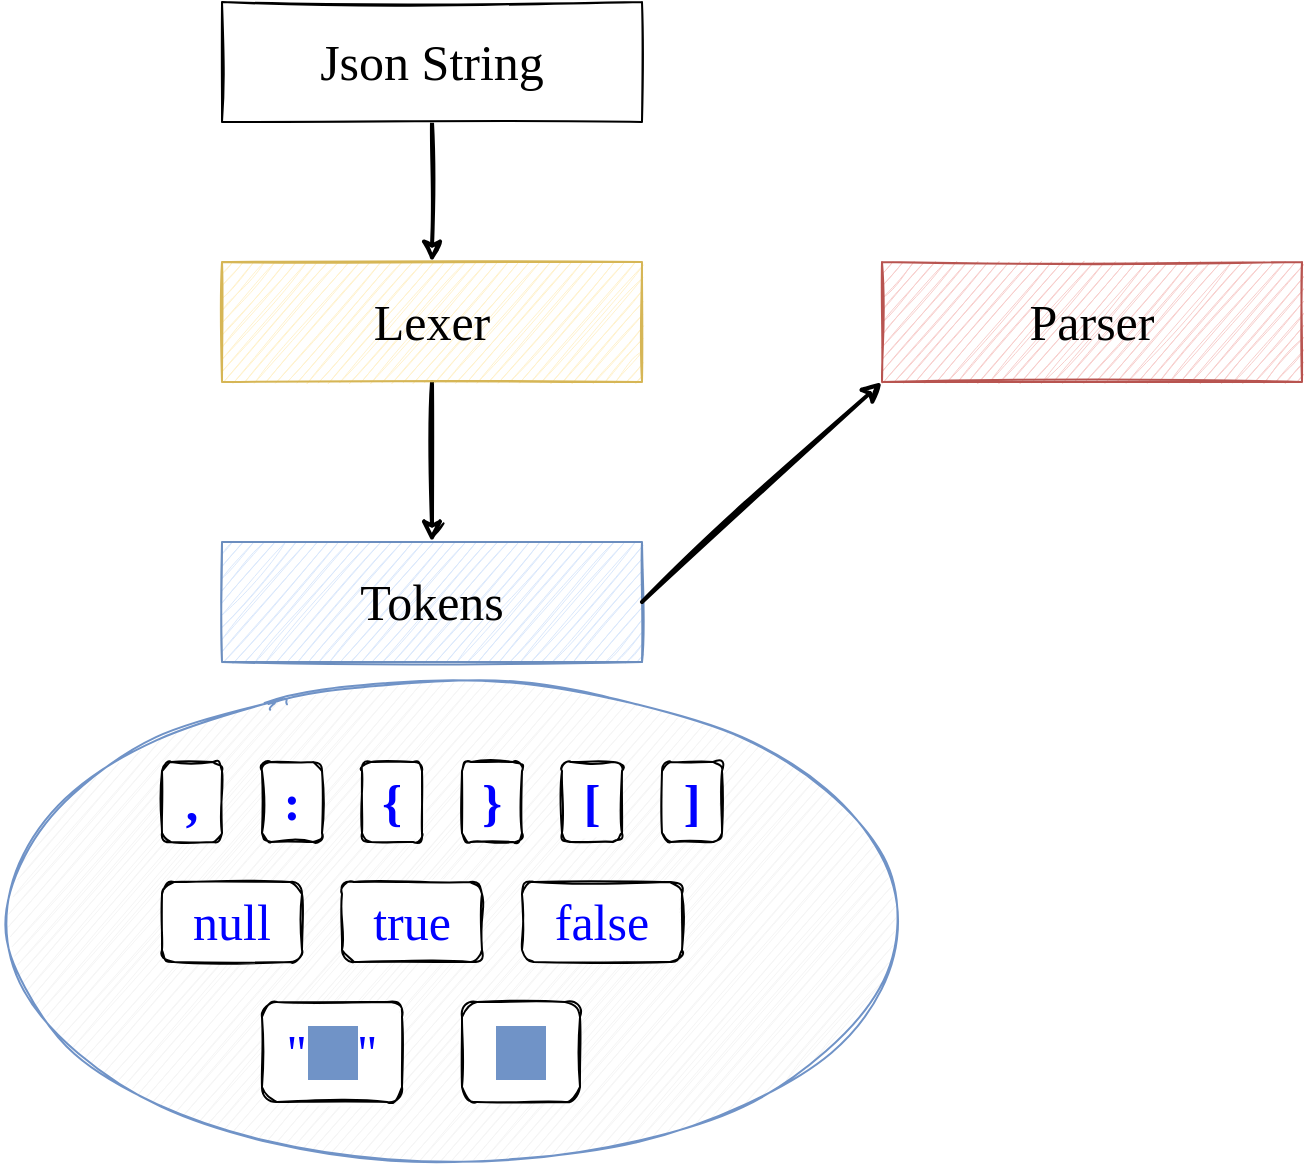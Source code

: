 <mxfile version="20.6.0" type="device"><diagram id="NZmmdVNvwKgP-DweahFg" name="Page-1"><mxGraphModel dx="786" dy="399" grid="1" gridSize="10" guides="1" tooltips="1" connect="1" arrows="1" fold="1" page="1" pageScale="1" pageWidth="850" pageHeight="1100" math="0" shadow="0"><root><mxCell id="0"/><mxCell id="1" parent="0"/><mxCell id="5gC6-rpcaSXXImTGyzOx-21" style="edgeStyle=orthogonalEdgeStyle;rounded=0;orthogonalLoop=1;jettySize=auto;html=1;exitX=0.5;exitY=1;exitDx=0;exitDy=0;fontFamily=Comic Sans MS;fontSize=20;fontColor=#A9C4EB;sketch=1;strokeWidth=2;" edge="1" parent="1" source="5gC6-rpcaSXXImTGyzOx-1" target="5gC6-rpcaSXXImTGyzOx-2"><mxGeometry relative="1" as="geometry"/></mxCell><mxCell id="5gC6-rpcaSXXImTGyzOx-1" value="&lt;font face=&quot;Comic Sans MS&quot; style=&quot;font-size: 25px;&quot;&gt;Json String&lt;/font&gt;" style="rounded=0;whiteSpace=wrap;html=1;glass=0;sketch=1;" vertex="1" parent="1"><mxGeometry x="130" y="60" width="210" height="60" as="geometry"/></mxCell><mxCell id="5gC6-rpcaSXXImTGyzOx-22" style="edgeStyle=orthogonalEdgeStyle;rounded=0;orthogonalLoop=1;jettySize=auto;html=1;exitX=0.5;exitY=1;exitDx=0;exitDy=0;entryX=0.5;entryY=0;entryDx=0;entryDy=0;fontFamily=Comic Sans MS;fontSize=20;fontColor=#A9C4EB;sketch=1;strokeWidth=2;" edge="1" parent="1" source="5gC6-rpcaSXXImTGyzOx-2" target="5gC6-rpcaSXXImTGyzOx-3"><mxGeometry relative="1" as="geometry"/></mxCell><mxCell id="5gC6-rpcaSXXImTGyzOx-2" value="&lt;font face=&quot;Comic Sans MS&quot; style=&quot;font-size: 25px;&quot;&gt;Lexer&lt;/font&gt;" style="rounded=0;whiteSpace=wrap;html=1;glass=0;sketch=1;fillColor=#fff2cc;strokeColor=#d6b656;" vertex="1" parent="1"><mxGeometry x="130" y="190" width="210" height="60" as="geometry"/></mxCell><mxCell id="5gC6-rpcaSXXImTGyzOx-3" value="&lt;font face=&quot;Comic Sans MS&quot; style=&quot;font-size: 25px;&quot;&gt;Tokens&lt;/font&gt;" style="rounded=0;whiteSpace=wrap;html=1;glass=0;sketch=1;fillColor=#dae8fc;strokeColor=#6c8ebf;" vertex="1" parent="1"><mxGeometry x="130" y="330" width="210" height="60" as="geometry"/></mxCell><mxCell id="5gC6-rpcaSXXImTGyzOx-18" value="" style="group" vertex="1" connectable="0" parent="1"><mxGeometry x="20" y="400" width="450" height="240" as="geometry"/></mxCell><mxCell id="5gC6-rpcaSXXImTGyzOx-4" value="" style="ellipse;whiteSpace=wrap;html=1;rounded=0;glass=0;sketch=1;fontFamily=Comic Sans MS;fontSize=25;fillColor=#f5f5f5;strokeColor=#7093C7;fontColor=#333333;" vertex="1" parent="5gC6-rpcaSXXImTGyzOx-18"><mxGeometry width="450" height="240" as="geometry"/></mxCell><mxCell id="5gC6-rpcaSXXImTGyzOx-5" value="&lt;b&gt;&lt;font color=&quot;#0000ff&quot;&gt;,&lt;/font&gt;&lt;/b&gt;" style="rounded=1;whiteSpace=wrap;html=1;glass=0;sketch=1;fontFamily=Comic Sans MS;fontSize=25;" vertex="1" parent="5gC6-rpcaSXXImTGyzOx-18"><mxGeometry x="80" y="40" width="30" height="40" as="geometry"/></mxCell><mxCell id="5gC6-rpcaSXXImTGyzOx-6" value="&lt;b&gt;&lt;font color=&quot;#0000ff&quot;&gt;:&lt;/font&gt;&lt;/b&gt;&lt;span style=&quot;color: rgba(0, 0, 0, 0); font-family: monospace; font-size: 0px; text-align: start;&quot;&gt;%3CmxGraphModel%3E%3Croot%3E%3CmxCell%20id%3D%220%22%2F%3E%3CmxCell%20id%3D%221%22%20parent%3D%220%22%2F%3E%3CmxCell%20id%3D%222%22%20value%3D%22%26lt%3Bb%26gt%3B%26lt%3Bfont%20color%3D%26quot%3B%230000ff%26quot%3B%26gt%3B%2C%26lt%3B%2Ffont%26gt%3B%26lt%3B%2Fb%26gt%3B%22%20style%3D%22rounded%3D1%3BwhiteSpace%3Dwrap%3Bhtml%3D1%3Bglass%3D0%3Bsketch%3D1%3BfontFamily%3DComic%20Sans%20MS%3BfontSize%3D25%3B%22%20vertex%3D%221%22%20parent%3D%221%22%3E%3CmxGeometry%20x%3D%22110%22%20y%3D%22450%22%20width%3D%2230%22%20height%3D%2240%22%20as%3D%22geometry%22%2F%3E%3C%2FmxCell%3E%3C%2Froot%3E%3C%2FmxGraphModel%3E&lt;/span&gt;" style="rounded=1;whiteSpace=wrap;html=1;glass=0;sketch=1;fontFamily=Comic Sans MS;fontSize=25;" vertex="1" parent="5gC6-rpcaSXXImTGyzOx-18"><mxGeometry x="130" y="40" width="30" height="40" as="geometry"/></mxCell><mxCell id="5gC6-rpcaSXXImTGyzOx-7" value="&lt;font color=&quot;#0000ff&quot;&gt;&lt;b&gt;{&lt;/b&gt;&lt;/font&gt;" style="rounded=1;whiteSpace=wrap;html=1;glass=0;sketch=1;fontFamily=Comic Sans MS;fontSize=25;" vertex="1" parent="5gC6-rpcaSXXImTGyzOx-18"><mxGeometry x="180" y="40" width="30" height="40" as="geometry"/></mxCell><mxCell id="5gC6-rpcaSXXImTGyzOx-8" value="&lt;font color=&quot;#0000ff&quot;&gt;&lt;b&gt;}&lt;/b&gt;&lt;/font&gt;" style="rounded=1;whiteSpace=wrap;html=1;glass=0;sketch=1;fontFamily=Comic Sans MS;fontSize=25;" vertex="1" parent="5gC6-rpcaSXXImTGyzOx-18"><mxGeometry x="230" y="40" width="30" height="40" as="geometry"/></mxCell><mxCell id="5gC6-rpcaSXXImTGyzOx-9" value="&lt;font color=&quot;#0000ff&quot;&gt;&lt;b&gt;[&lt;/b&gt;&lt;/font&gt;&lt;span style=&quot;color: rgba(0, 0, 0, 0); font-family: monospace; font-size: 0px; text-align: start;&quot;&gt;%3CmxGraphModel%3E%3Croot%3E%3CmxCell%20id%3D%220%22%2F%3E%3CmxCell%20id%3D%221%22%20parent%3D%220%22%2F%3E%3CmxCell%20id%3D%222%22%20value%3D%22%26lt%3Bfont%20color%3D%26quot%3B%230000ff%26quot%3B%26gt%3B%26lt%3Bb%26gt%3B%7D%26lt%3B%2Fb%26gt%3B%26lt%3B%2Ffont%26gt%3B%22%20style%3D%22rounded%3D1%3BwhiteSpace%3Dwrap%3Bhtml%3D1%3Bglass%3D0%3Bsketch%3D1%3BfontFamily%3DComic%20Sans%20MS%3BfontSize%3D25%3B%22%20vertex%3D%221%22%20parent%3D%221%22%3E%3CmxGeometry%20x%3D%22260%22%20y%3D%22450%22%20width%3D%2230%22%20height%3D%2240%22%20as%3D%22geometry%22%2F%3E%3C%2FmxCell%3E%3C%2Froot%3E%3C%2FmxGraphModel%3E&lt;/span&gt;" style="rounded=1;whiteSpace=wrap;html=1;glass=0;sketch=1;fontFamily=Comic Sans MS;fontSize=25;" vertex="1" parent="5gC6-rpcaSXXImTGyzOx-18"><mxGeometry x="280" y="40" width="30" height="40" as="geometry"/></mxCell><mxCell id="5gC6-rpcaSXXImTGyzOx-10" value="&lt;font color=&quot;#0000ff&quot;&gt;&lt;b&gt;]&lt;/b&gt;&lt;/font&gt;" style="rounded=1;whiteSpace=wrap;html=1;glass=0;sketch=1;fontFamily=Comic Sans MS;fontSize=25;" vertex="1" parent="5gC6-rpcaSXXImTGyzOx-18"><mxGeometry x="330" y="40" width="30" height="40" as="geometry"/></mxCell><mxCell id="5gC6-rpcaSXXImTGyzOx-11" value="&lt;font style=&quot;&quot; color=&quot;#0000ff&quot;&gt;null&lt;/font&gt;" style="rounded=1;whiteSpace=wrap;html=1;glass=0;sketch=1;fontFamily=Comic Sans MS;fontSize=25;" vertex="1" parent="5gC6-rpcaSXXImTGyzOx-18"><mxGeometry x="80" y="100" width="70" height="40" as="geometry"/></mxCell><mxCell id="5gC6-rpcaSXXImTGyzOx-12" value="&lt;font style=&quot;&quot; color=&quot;#0000ff&quot;&gt;true&lt;/font&gt;" style="rounded=1;whiteSpace=wrap;html=1;glass=0;sketch=1;fontFamily=Comic Sans MS;fontSize=25;" vertex="1" parent="5gC6-rpcaSXXImTGyzOx-18"><mxGeometry x="170" y="100" width="70" height="40" as="geometry"/></mxCell><mxCell id="5gC6-rpcaSXXImTGyzOx-13" value="&lt;font style=&quot;&quot; color=&quot;#0000ff&quot;&gt;false&lt;/font&gt;" style="rounded=1;whiteSpace=wrap;html=1;glass=0;sketch=1;fontFamily=Comic Sans MS;fontSize=25;" vertex="1" parent="5gC6-rpcaSXXImTGyzOx-18"><mxGeometry x="260" y="100" width="80" height="40" as="geometry"/></mxCell><mxCell id="5gC6-rpcaSXXImTGyzOx-14" value="&lt;font color=&quot;#0000ff&quot;&gt;&quot;&lt;/font&gt;&lt;span style=&quot;background-color: rgb(112, 147, 199);&quot;&gt;&lt;font color=&quot;#a9c4eb&quot; style=&quot;font-size: 20px;&quot;&gt;&amp;nbsp; &amp;nbsp; &amp;nbsp;&lt;/font&gt;&lt;/span&gt;&lt;font color=&quot;#0000ff&quot;&gt;&quot;&lt;/font&gt;" style="rounded=1;whiteSpace=wrap;html=1;glass=0;sketch=1;fontFamily=Comic Sans MS;fontSize=25;" vertex="1" parent="5gC6-rpcaSXXImTGyzOx-18"><mxGeometry x="130" y="160" width="70" height="50" as="geometry"/></mxCell><mxCell id="5gC6-rpcaSXXImTGyzOx-15" value="&lt;span style=&quot;background-color: rgb(112, 147, 199);&quot;&gt;&lt;font color=&quot;#a9c4eb&quot; style=&quot;font-size: 20px;&quot;&gt;&amp;nbsp; &amp;nbsp; &amp;nbsp;&lt;/font&gt;&lt;/span&gt;" style="rounded=1;whiteSpace=wrap;html=1;glass=0;sketch=1;fontFamily=Comic Sans MS;fontSize=25;" vertex="1" parent="5gC6-rpcaSXXImTGyzOx-18"><mxGeometry x="230" y="160" width="59" height="50" as="geometry"/></mxCell><mxCell id="5gC6-rpcaSXXImTGyzOx-20" value="&lt;font face=&quot;Comic Sans MS&quot; style=&quot;font-size: 25px;&quot;&gt;Parser&lt;/font&gt;" style="rounded=0;whiteSpace=wrap;html=1;glass=0;sketch=1;fillColor=#f8cecc;strokeColor=#b85450;" vertex="1" parent="1"><mxGeometry x="460" y="190" width="210" height="60" as="geometry"/></mxCell><mxCell id="5gC6-rpcaSXXImTGyzOx-26" value="" style="endArrow=classic;html=1;rounded=0;fontFamily=Comic Sans MS;fontSize=20;fontColor=#A9C4EB;exitX=1;exitY=0.5;exitDx=0;exitDy=0;entryX=0;entryY=1;entryDx=0;entryDy=0;sketch=1;strokeWidth=2;" edge="1" parent="1" source="5gC6-rpcaSXXImTGyzOx-3" target="5gC6-rpcaSXXImTGyzOx-20"><mxGeometry width="50" height="50" relative="1" as="geometry"><mxPoint x="370" y="340" as="sourcePoint"/><mxPoint x="420" y="290" as="targetPoint"/></mxGeometry></mxCell></root></mxGraphModel></diagram></mxfile>